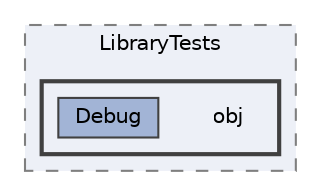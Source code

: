 digraph "C:/Users/Estudiante UCU/Documents/ProgramacionII/pii_2024_2_equipo8/Proyecto_Pokemon/test/LibraryTests/obj"
{
 // INTERACTIVE_SVG=YES
 // LATEX_PDF_SIZE
  bgcolor="transparent";
  edge [fontname=Helvetica,fontsize=10,labelfontname=Helvetica,labelfontsize=10];
  node [fontname=Helvetica,fontsize=10,shape=box,height=0.2,width=0.4];
  compound=true
  subgraph clusterdir_6c8e1213d96547949c4ad1dee757a549 {
    graph [ bgcolor="#edf0f7", pencolor="grey50", label="LibraryTests", fontname=Helvetica,fontsize=10 style="filled,dashed", URL="dir_6c8e1213d96547949c4ad1dee757a549.html",tooltip=""]
  subgraph clusterdir_0567e4b2e116c46e2bf644a8aa059564 {
    graph [ bgcolor="#edf0f7", pencolor="grey25", label="", fontname=Helvetica,fontsize=10 style="filled,bold", URL="dir_0567e4b2e116c46e2bf644a8aa059564.html",tooltip=""]
    dir_0567e4b2e116c46e2bf644a8aa059564 [shape=plaintext, label="obj"];
  dir_e55e835f2d471850e06e76b126902d6d [label="Debug", fillcolor="#a2b4d6", color="grey25", style="filled", URL="dir_e55e835f2d471850e06e76b126902d6d.html",tooltip=""];
  }
  }
}
